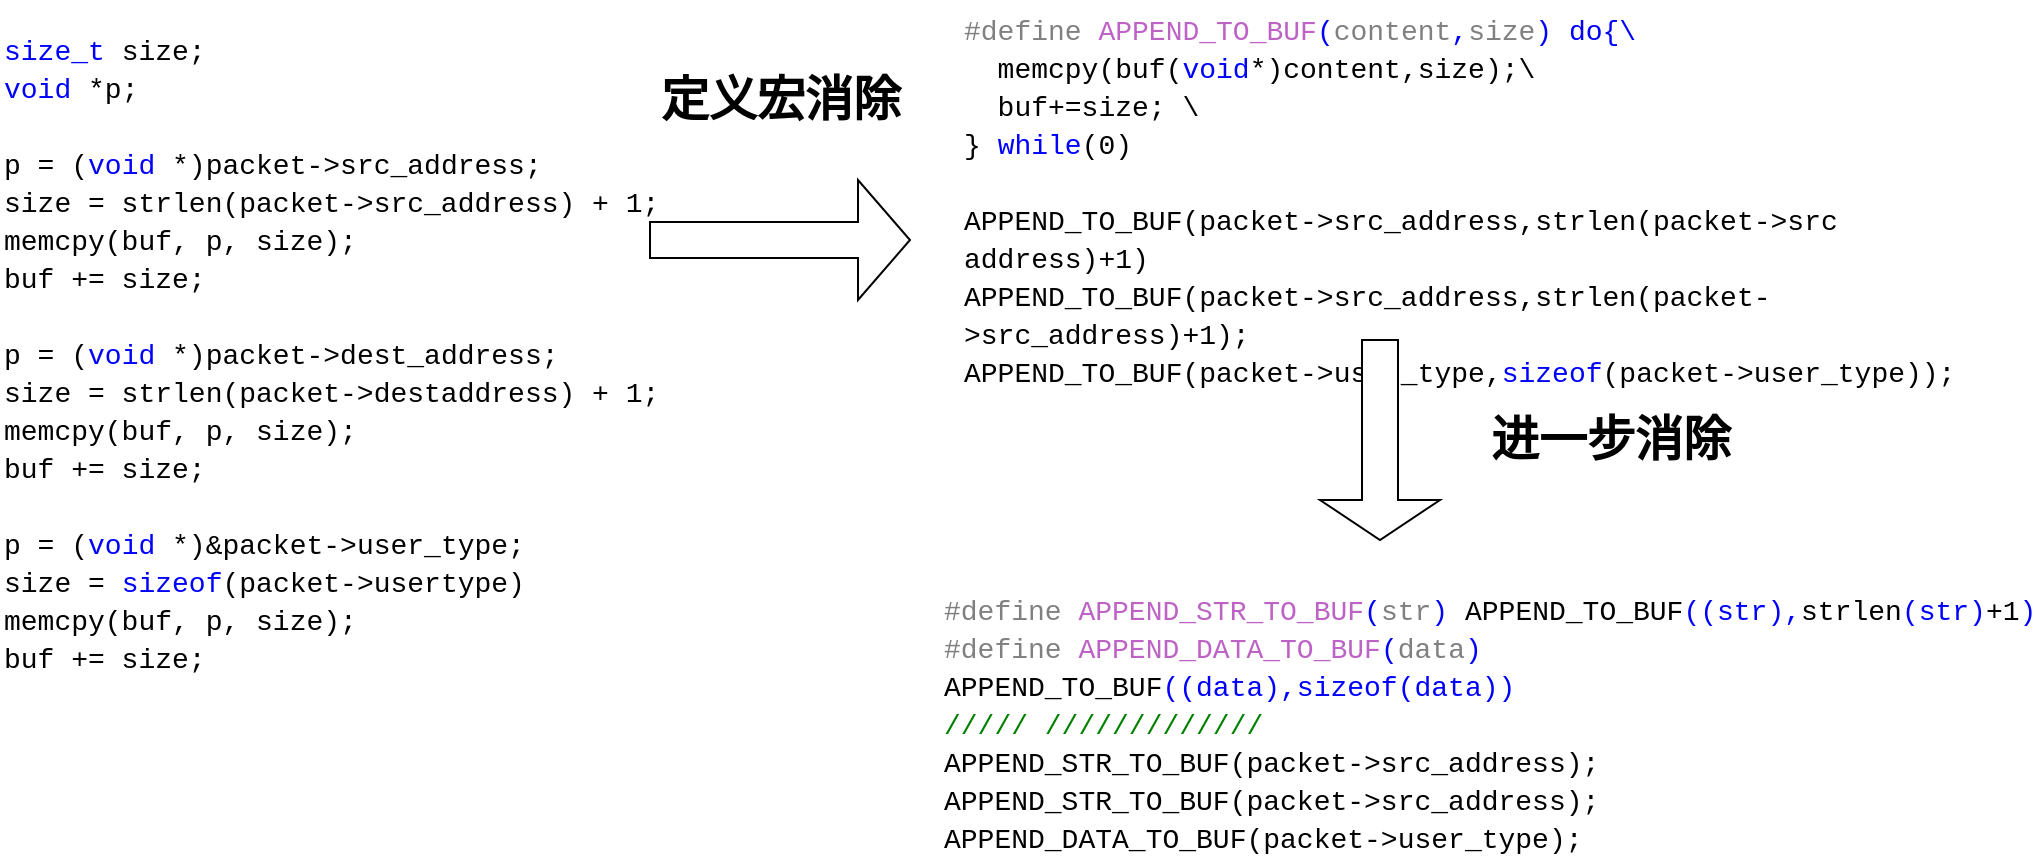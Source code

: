 <mxfile version="15.1.3" type="device"><diagram id="DuRdDv3AJeDYVtN4PTxa" name="第 1 页"><mxGraphModel dx="1422" dy="822" grid="1" gridSize="10" guides="1" tooltips="1" connect="1" arrows="1" fold="1" page="1" pageScale="1" pageWidth="1169" pageHeight="1654" math="0" shadow="0"><root><mxCell id="0"/><mxCell id="1" parent="0"/><mxCell id="2ndc5gXiYwcOOhVFohbW-52" value="&lt;div style=&quot;color: rgb(0, 0, 0); background-color: rgb(255, 255, 255); font-family: consolas, &amp;quot;courier new&amp;quot;, monospace; font-weight: normal; font-size: 14px; line-height: 19px;&quot;&gt;&lt;div&gt;&lt;span style=&quot;color: #0000ff&quot;&gt;size_t&lt;/span&gt;&lt;span style=&quot;color: #000000&quot;&gt; size;&lt;/span&gt;&lt;/div&gt;&lt;div&gt;&lt;span style=&quot;color: #0000ff&quot;&gt;void&lt;/span&gt;&lt;span style=&quot;color: #000000&quot;&gt; *p;&lt;/span&gt;&lt;/div&gt;&lt;br&gt;&lt;div&gt;&lt;span style=&quot;color: #000000&quot;&gt;p = (&lt;/span&gt;&lt;span style=&quot;color: #0000ff&quot;&gt;void&lt;/span&gt;&lt;span style=&quot;color: #000000&quot;&gt; *)packet-&amp;gt;src_address;&lt;/span&gt;&lt;/div&gt;&lt;div&gt;&lt;span style=&quot;color: #000000&quot;&gt;size = strlen(packet-&amp;gt;src_address) + 1;&lt;/span&gt;&lt;/div&gt;&lt;div&gt;&lt;span style=&quot;color: #000000&quot;&gt;memcpy(buf, p, size);&lt;/span&gt;&lt;/div&gt;&lt;div&gt;&lt;span style=&quot;color: #000000&quot;&gt;buf += size;&lt;/span&gt;&lt;/div&gt;&lt;br&gt;&lt;div&gt;&lt;span style=&quot;color: #000000&quot;&gt;p = (&lt;/span&gt;&lt;span style=&quot;color: #0000ff&quot;&gt;void&lt;/span&gt;&lt;span style=&quot;color: #000000&quot;&gt; *)packet-&amp;gt;dest_address;&lt;/span&gt;&lt;/div&gt;&lt;div&gt;&lt;span style=&quot;color: #000000&quot;&gt;size = strlen(packet-&amp;gt;destaddress) + 1;&lt;/span&gt;&lt;/div&gt;&lt;div&gt;&lt;span style=&quot;color: #000000&quot;&gt;memcpy(buf, p, size);&lt;/span&gt;&lt;/div&gt;&lt;div&gt;&lt;span style=&quot;color: #000000&quot;&gt;buf += size;&lt;/span&gt;&lt;/div&gt;&lt;br&gt;&lt;div&gt;&lt;span style=&quot;color: #000000&quot;&gt;p = (&lt;/span&gt;&lt;span style=&quot;color: #0000ff&quot;&gt;void&lt;/span&gt;&lt;span style=&quot;color: #000000&quot;&gt; *)&amp;amp;packet-&amp;gt;user_type;&lt;/span&gt;&lt;/div&gt;&lt;div&gt;&lt;span style=&quot;color: #000000&quot;&gt;size = &lt;/span&gt;&lt;span style=&quot;color: #0000ff&quot;&gt;sizeof&lt;/span&gt;&lt;span style=&quot;color: #000000&quot;&gt;(packet-&amp;gt;usertype)&lt;/span&gt;&lt;/div&gt;&lt;div&gt;&lt;span style=&quot;color: #000000&quot;&gt;memcpy(buf, p, size);&lt;/span&gt;&lt;/div&gt;&lt;div&gt;&lt;span style=&quot;color: #000000&quot;&gt;buf += size;&lt;/span&gt;&lt;/div&gt;&lt;/div&gt;" style="text;whiteSpace=wrap;html=1;" vertex="1" parent="1"><mxGeometry x="130" y="190" width="330" height="330" as="geometry"/></mxCell><mxCell id="2ndc5gXiYwcOOhVFohbW-53" value="&lt;div style=&quot;color: rgb(0, 0, 0); background-color: rgb(255, 255, 255); font-family: consolas, &amp;quot;courier new&amp;quot;, monospace; font-weight: normal; font-size: 14px; line-height: 19px;&quot;&gt;&lt;div&gt;&lt;span style=&quot;color: #808080&quot;&gt;#define&lt;/span&gt;&lt;span style=&quot;color: #0000ff&quot;&gt; &lt;/span&gt;&lt;span style=&quot;color: #bd63c5&quot;&gt;APPEND_TO_BUF&lt;/span&gt;&lt;span style=&quot;color: #0000ff&quot;&gt;(&lt;/span&gt;&lt;span style=&quot;color: #808080&quot;&gt;content&lt;/span&gt;&lt;span style=&quot;color: #0000ff&quot;&gt;,&lt;/span&gt;&lt;span style=&quot;color: #808080&quot;&gt;size&lt;/span&gt;&lt;span style=&quot;color: #0000ff&quot;&gt;) do{\ &lt;/span&gt;&lt;/div&gt;&lt;div&gt;&lt;span style=&quot;color: #000000&quot;&gt;&amp;nbsp; memcpy(buf(&lt;/span&gt;&lt;span style=&quot;color: #0000ff&quot;&gt;void&lt;/span&gt;&lt;span style=&quot;color: #000000&quot;&gt;*)content,size);\ &lt;/span&gt;&lt;/div&gt;&lt;div&gt;&lt;span style=&quot;color: #000000&quot;&gt;&amp;nbsp; buf+=size; \&lt;/span&gt;&lt;/div&gt;&lt;div&gt;&lt;span style=&quot;color: #000000&quot;&gt;} &lt;/span&gt;&lt;span style=&quot;color: #0000ff&quot;&gt;while&lt;/span&gt;&lt;span style=&quot;color: #000000&quot;&gt;(0)&lt;/span&gt;&lt;/div&gt;&lt;br&gt;&lt;div&gt;&lt;span style=&quot;color: #000000&quot;&gt;APPEND_TO_BUF(packet-&amp;gt;src_address,strlen(packet-&amp;gt;src address)+1) &lt;/span&gt;&lt;/div&gt;&lt;div&gt;&lt;span style=&quot;color: #000000&quot;&gt;APPEND_TO_BUF(packet-&amp;gt;src_address,strlen(packet-&amp;gt;src_address)+1); &lt;/span&gt;&lt;/div&gt;&lt;div&gt;&lt;span style=&quot;color: #000000&quot;&gt;APPEND_TO_BUF(packet-&amp;gt;user_type,&lt;/span&gt;&lt;span style=&quot;color: #0000ff&quot;&gt;sizeof&lt;/span&gt;&lt;span style=&quot;color: #000000&quot;&gt;(packet-&amp;gt;user_type));&lt;/span&gt;&lt;/div&gt;&lt;/div&gt;" style="text;whiteSpace=wrap;html=1;" vertex="1" parent="1"><mxGeometry x="610" y="180" width="530" height="160" as="geometry"/></mxCell><mxCell id="2ndc5gXiYwcOOhVFohbW-54" value="&lt;div style=&quot;color: rgb(0, 0, 0); background-color: rgb(255, 255, 255); font-family: consolas, &amp;quot;courier new&amp;quot;, monospace; font-weight: normal; font-size: 14px; line-height: 19px;&quot;&gt;&lt;div&gt;&lt;span style=&quot;color: #808080&quot;&gt;#define&lt;/span&gt;&lt;span style=&quot;color: #0000ff&quot;&gt; &lt;/span&gt;&lt;span style=&quot;color: #bd63c5&quot;&gt;APPEND_STR_TO_BUF&lt;/span&gt;&lt;span style=&quot;color: #0000ff&quot;&gt;(&lt;/span&gt;&lt;span style=&quot;color: #808080&quot;&gt;str&lt;/span&gt;&lt;span style=&quot;color: #0000ff&quot;&gt;) &lt;/span&gt;&lt;span style=&quot;color: #000000&quot;&gt;APPEND_TO_BUF&lt;/span&gt;&lt;span style=&quot;color: #0000ff&quot;&gt;((str),&lt;/span&gt;&lt;span style=&quot;color: #000000&quot;&gt;strlen&lt;/span&gt;&lt;span style=&quot;color: #0000ff&quot;&gt;(str)&lt;/span&gt;&lt;span style=&quot;color: #000000&quot;&gt;+1&lt;/span&gt;&lt;span style=&quot;color: #0000ff&quot;&gt;)&lt;/span&gt;&lt;/div&gt;&lt;div&gt;&lt;span style=&quot;color: #808080&quot;&gt;#define&lt;/span&gt;&lt;span style=&quot;color: #0000ff&quot;&gt; &lt;/span&gt;&lt;span style=&quot;color: #bd63c5&quot;&gt;APPEND_DATA_TO_BUF&lt;/span&gt;&lt;span style=&quot;color: #0000ff&quot;&gt;(&lt;/span&gt;&lt;span style=&quot;color: #808080&quot;&gt;data&lt;/span&gt;&lt;span style=&quot;color: #0000ff&quot;&gt;) &lt;/span&gt;&lt;span style=&quot;color: #000000&quot;&gt;APPEND_TO_BUF&lt;/span&gt;&lt;span style=&quot;color: #0000ff&quot;&gt;((data),sizeof(data))&lt;/span&gt;&lt;/div&gt;&lt;div&gt;&lt;span style=&quot;color: #008000&quot;&gt;///// ///////////// &lt;/span&gt;&lt;/div&gt;&lt;div&gt;&lt;span style=&quot;color: #000000&quot;&gt;APPEND_STR_TO_BUF(packet-&amp;gt;src_address);&lt;/span&gt;&lt;/div&gt;&lt;div&gt;&lt;span style=&quot;color: #000000&quot;&gt;APPEND_STR_TO_BUF(packet-&amp;gt;src_address); &lt;/span&gt;&lt;/div&gt;&lt;div&gt;&lt;span style=&quot;color: #000000&quot;&gt;APPEND_DATA_TO_BUF(packet-&amp;gt;user_type);&lt;/span&gt;&lt;/div&gt;&lt;/div&gt;" style="text;whiteSpace=wrap;html=1;" vertex="1" parent="1"><mxGeometry x="600" y="470" width="550" height="130" as="geometry"/></mxCell><mxCell id="2ndc5gXiYwcOOhVFohbW-56" value="" style="shape=singleArrow;whiteSpace=wrap;html=1;rounded=0;sketch=0;" vertex="1" parent="1"><mxGeometry x="455" y="270" width="130" height="60" as="geometry"/></mxCell><mxCell id="2ndc5gXiYwcOOhVFohbW-57" value="定义宏消除" style="text;strokeColor=none;fillColor=none;html=1;fontSize=24;fontStyle=1;verticalAlign=middle;align=center;rounded=0;sketch=0;" vertex="1" parent="1"><mxGeometry x="470" y="210" width="100" height="40" as="geometry"/></mxCell><mxCell id="2ndc5gXiYwcOOhVFohbW-58" value="" style="shape=singleArrow;direction=south;whiteSpace=wrap;html=1;rounded=0;sketch=0;" vertex="1" parent="1"><mxGeometry x="790" y="350" width="60" height="100" as="geometry"/></mxCell><mxCell id="2ndc5gXiYwcOOhVFohbW-59" value="进一步消除" style="text;strokeColor=none;fillColor=none;html=1;fontSize=24;fontStyle=1;verticalAlign=middle;align=center;rounded=0;sketch=0;" vertex="1" parent="1"><mxGeometry x="870" y="380" width="130" height="40" as="geometry"/></mxCell></root></mxGraphModel></diagram></mxfile>